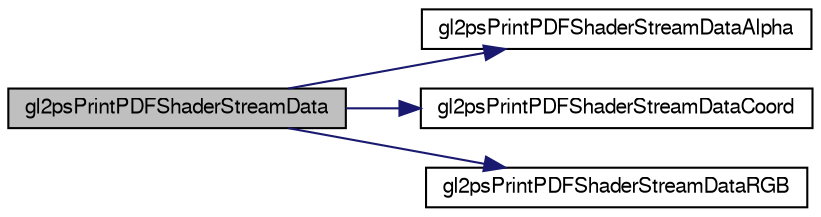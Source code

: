 digraph G
{
  edge [fontname="FreeSans",fontsize="10",labelfontname="FreeSans",labelfontsize="10"];
  node [fontname="FreeSans",fontsize="10",shape=record];
  rankdir="LR";
  Node1 [label="gl2psPrintPDFShaderStreamData",height=0.2,width=0.4,color="black", fillcolor="grey75", style="filled" fontcolor="black"];
  Node1 -> Node2 [color="midnightblue",fontsize="10",style="solid",fontname="FreeSans"];
  Node2 [label="gl2psPrintPDFShaderStreamDataAlpha",height=0.2,width=0.4,color="black", fillcolor="white", style="filled",URL="$gl2ps_8c.html#ace097226570d4446c513b8c8ea509bb1"];
  Node1 -> Node3 [color="midnightblue",fontsize="10",style="solid",fontname="FreeSans"];
  Node3 [label="gl2psPrintPDFShaderStreamDataCoord",height=0.2,width=0.4,color="black", fillcolor="white", style="filled",URL="$gl2ps_8c.html#a6613ba5cb6bc0a9dbdc49009d6bd8196"];
  Node1 -> Node4 [color="midnightblue",fontsize="10",style="solid",fontname="FreeSans"];
  Node4 [label="gl2psPrintPDFShaderStreamDataRGB",height=0.2,width=0.4,color="black", fillcolor="white", style="filled",URL="$gl2ps_8c.html#a41332d5673736cd9f31c1acd8b62e960"];
}
